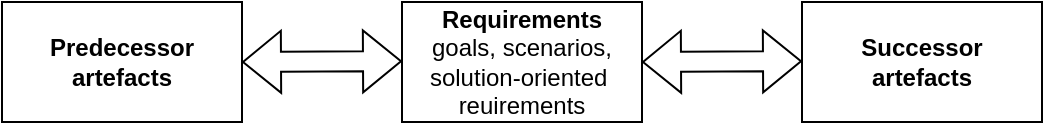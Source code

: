 <mxfile version="16.5.2" type="device"><diagram id="IE_fg5rBqJSporQtxxKw" name="Page-1"><mxGraphModel dx="1108" dy="648" grid="1" gridSize="10" guides="1" tooltips="1" connect="1" arrows="1" fold="1" page="1" pageScale="1" pageWidth="850" pageHeight="1100" math="0" shadow="0"><root><mxCell id="0"/><mxCell id="1" parent="0"/><mxCell id="Ou5IJD9ZuLgmaxrqorgO-46" value="&lt;b&gt;Predecessor&lt;br&gt;artefacts&lt;/b&gt;" style="rounded=0;whiteSpace=wrap;html=1;" vertex="1" parent="1"><mxGeometry x="130" y="40" width="120" height="60" as="geometry"/></mxCell><mxCell id="Ou5IJD9ZuLgmaxrqorgO-47" value="&lt;b&gt;Requirements&lt;/b&gt;&lt;br&gt;goals, scenarios, solution-oriented&amp;nbsp;&lt;br&gt;reuirements" style="rounded=0;whiteSpace=wrap;html=1;" vertex="1" parent="1"><mxGeometry x="330" y="40" width="120" height="60" as="geometry"/></mxCell><mxCell id="Ou5IJD9ZuLgmaxrqorgO-48" value="&lt;b&gt;Successor&lt;br&gt;artefacts&lt;/b&gt;" style="rounded=0;whiteSpace=wrap;html=1;" vertex="1" parent="1"><mxGeometry x="530" y="40" width="120" height="60" as="geometry"/></mxCell><mxCell id="Ou5IJD9ZuLgmaxrqorgO-49" value="" style="shape=flexArrow;endArrow=classic;startArrow=classic;html=1;rounded=0;" edge="1" parent="1"><mxGeometry width="100" height="100" relative="1" as="geometry"><mxPoint x="250" y="70" as="sourcePoint"/><mxPoint x="330" y="69.58" as="targetPoint"/></mxGeometry></mxCell><mxCell id="Ou5IJD9ZuLgmaxrqorgO-50" value="" style="shape=flexArrow;endArrow=classic;startArrow=classic;html=1;rounded=0;" edge="1" parent="1"><mxGeometry width="100" height="100" relative="1" as="geometry"><mxPoint x="450" y="70" as="sourcePoint"/><mxPoint x="530" y="69.58" as="targetPoint"/></mxGeometry></mxCell></root></mxGraphModel></diagram></mxfile>